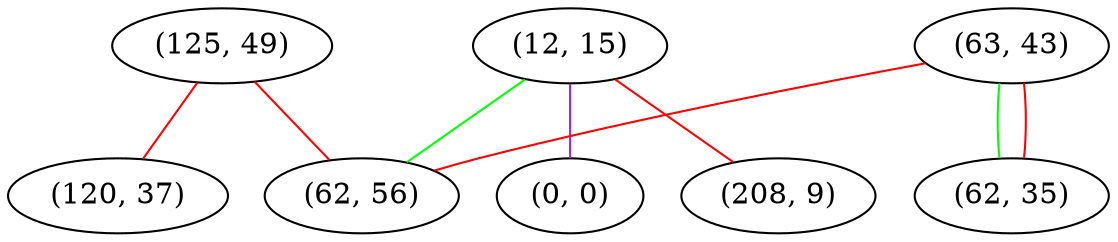 graph "" {
"(125, 49)";
"(12, 15)";
"(0, 0)";
"(63, 43)";
"(208, 9)";
"(120, 37)";
"(62, 35)";
"(62, 56)";
"(125, 49)" -- "(120, 37)"  [color=red, key=0, weight=1];
"(125, 49)" -- "(62, 56)"  [color=red, key=0, weight=1];
"(12, 15)" -- "(208, 9)"  [color=red, key=0, weight=1];
"(12, 15)" -- "(0, 0)"  [color=purple, key=0, weight=4];
"(12, 15)" -- "(62, 56)"  [color=green, key=0, weight=2];
"(63, 43)" -- "(62, 35)"  [color=green, key=0, weight=2];
"(63, 43)" -- "(62, 35)"  [color=red, key=1, weight=1];
"(63, 43)" -- "(62, 56)"  [color=red, key=0, weight=1];
}
